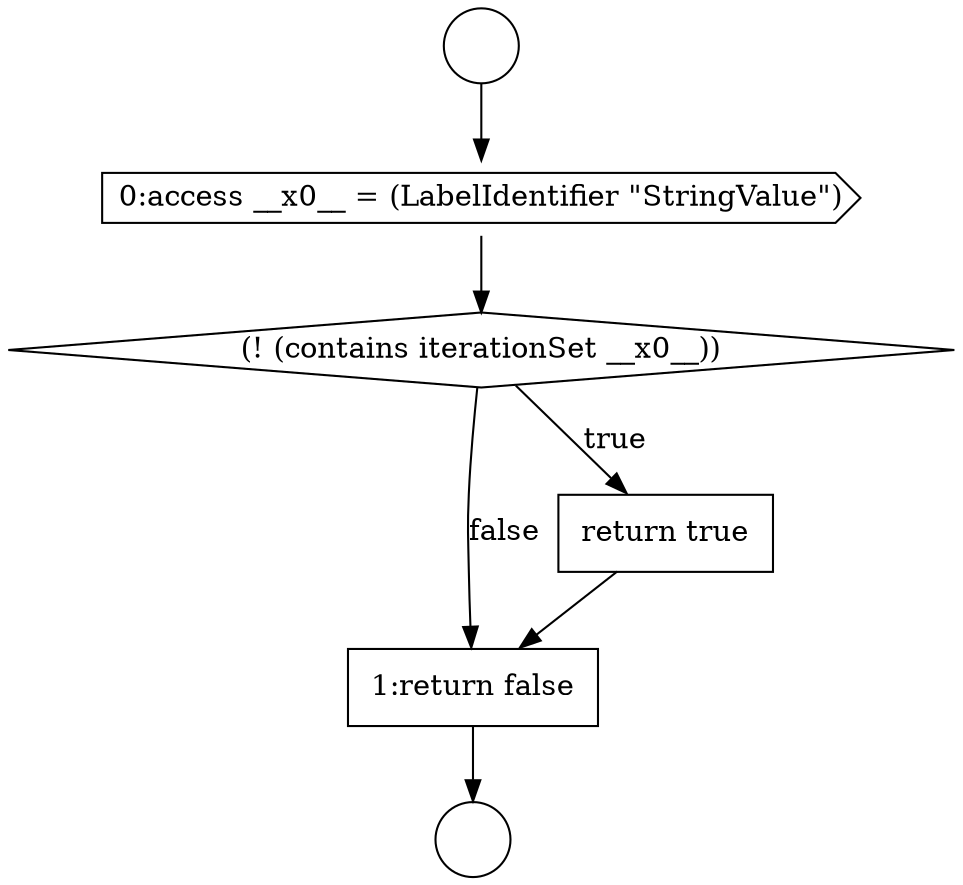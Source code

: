digraph {
  node7873 [shape=circle label=" " color="black" fillcolor="white" style=filled]
  node7877 [shape=none, margin=0, label=<<font color="black">
    <table border="0" cellborder="1" cellspacing="0" cellpadding="10">
      <tr><td align="left">1:return false</td></tr>
    </table>
  </font>> color="black" fillcolor="white" style=filled]
  node7874 [shape=cds, label=<<font color="black">0:access __x0__ = (LabelIdentifier &quot;StringValue&quot;)</font>> color="black" fillcolor="white" style=filled]
  node7875 [shape=diamond, label=<<font color="black">(! (contains iterationSet __x0__))</font>> color="black" fillcolor="white" style=filled]
  node7876 [shape=none, margin=0, label=<<font color="black">
    <table border="0" cellborder="1" cellspacing="0" cellpadding="10">
      <tr><td align="left">return true</td></tr>
    </table>
  </font>> color="black" fillcolor="white" style=filled]
  node7872 [shape=circle label=" " color="black" fillcolor="white" style=filled]
  node7875 -> node7876 [label=<<font color="black">true</font>> color="black"]
  node7875 -> node7877 [label=<<font color="black">false</font>> color="black"]
  node7877 -> node7873 [ color="black"]
  node7872 -> node7874 [ color="black"]
  node7876 -> node7877 [ color="black"]
  node7874 -> node7875 [ color="black"]
}
